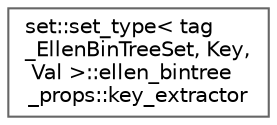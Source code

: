 digraph "类继承关系图"
{
 // LATEX_PDF_SIZE
  bgcolor="transparent";
  edge [fontname=Helvetica,fontsize=10,labelfontname=Helvetica,labelfontsize=10];
  node [fontname=Helvetica,fontsize=10,shape=box,height=0.2,width=0.4];
  rankdir="LR";
  Node0 [id="Node000000",label="set::set_type\< tag\l_EllenBinTreeSet, Key,\l Val \>::ellen_bintree\l_props::key_extractor",height=0.2,width=0.4,color="grey40", fillcolor="white", style="filled",URL="$structset_1_1set__type_3_01tag___ellen_bin_tree_set_00_01_key_00_01_val_01_4_1_1ellen__bintree__props_1_1key__extractor.html",tooltip=" "];
}
